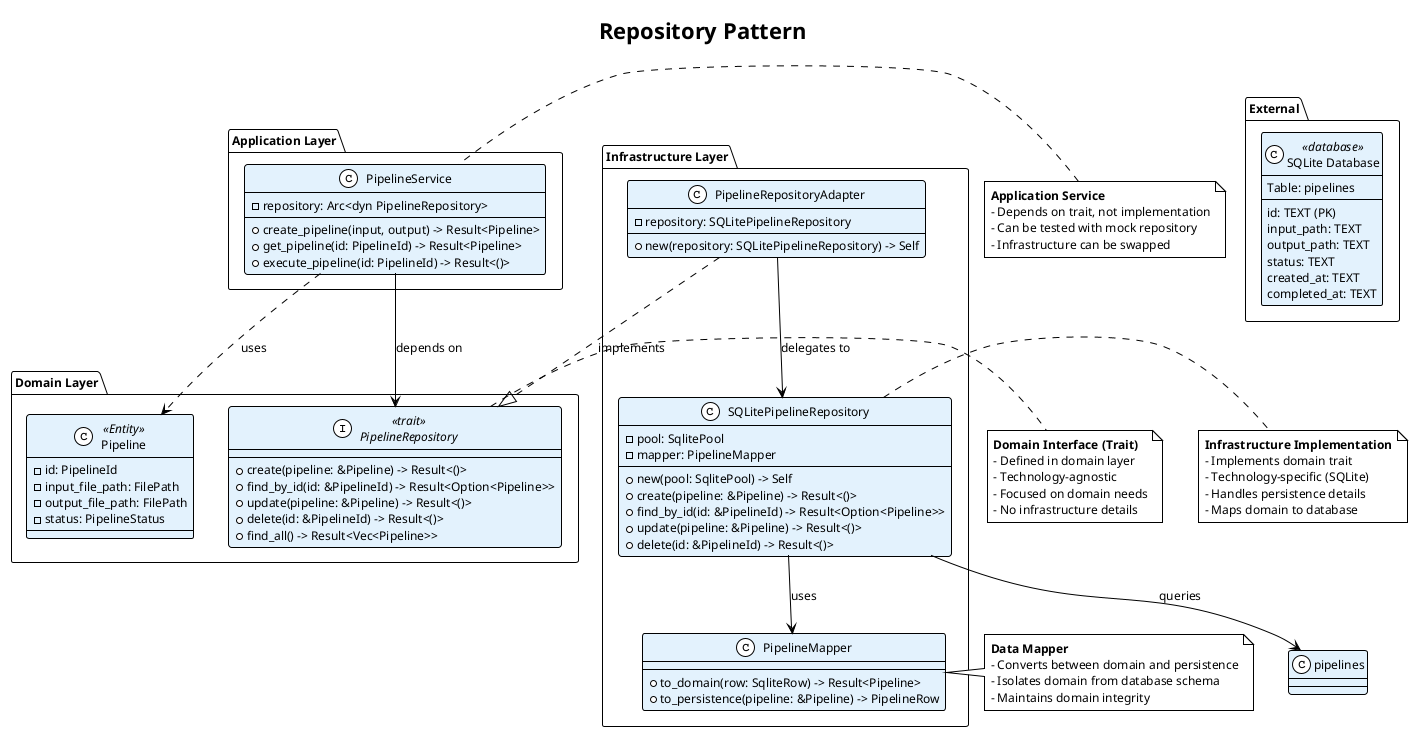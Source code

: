 @startuml repository-pattern
!theme plain
skinparam defaultFontName Arial
skinparam defaultFontSize 12
skinparam interfaceBackgroundColor #FFF3E0
skinparam classBackgroundColor #E3F2FD

title Repository Pattern

' Domain Layer
package "Domain Layer" {
  interface PipelineRepository <<trait>> {
    + create(pipeline: &Pipeline) -> Result<()>
    + find_by_id(id: &PipelineId) -> Result<Option<Pipeline>>
    + update(pipeline: &Pipeline) -> Result<()>
    + delete(id: &PipelineId) -> Result<()>
    + find_all() -> Result<Vec<Pipeline>>
  }

  class Pipeline <<Entity>> {
    - id: PipelineId
    - input_file_path: FilePath
    - output_file_path: FilePath
    - status: PipelineStatus
  }
}

' Application Layer
package "Application Layer" {
  class PipelineService {
    - repository: Arc<dyn PipelineRepository>
    --
    + create_pipeline(input, output) -> Result<Pipeline>
    + get_pipeline(id: PipelineId) -> Result<Pipeline>
    + execute_pipeline(id: PipelineId) -> Result<()>
  }
}

' Infrastructure Layer
package "Infrastructure Layer" {
  class SQLitePipelineRepository {
    - pool: SqlitePool
    - mapper: PipelineMapper
    --
    + new(pool: SqlitePool) -> Self
    + create(pipeline: &Pipeline) -> Result<()>
    + find_by_id(id: &PipelineId) -> Result<Option<Pipeline>>
    + update(pipeline: &Pipeline) -> Result<()>
    + delete(id: &PipelineId) -> Result<()>
  }

  class PipelineRepositoryAdapter {
    - repository: SQLitePipelineRepository
    --
    + new(repository: SQLitePipelineRepository) -> Self
  }

  class PipelineMapper {
    --
    + to_domain(row: SqliteRow) -> Result<Pipeline>
    + to_persistence(pipeline: &Pipeline) -> PipelineRow
  }
}

package "External" {
  class "SQLite Database" as db <<database>> {
    Table: pipelines
    --
    id: TEXT (PK)
    input_path: TEXT
    output_path: TEXT
    status: TEXT
    created_at: TEXT
    completed_at: TEXT
  }
}

' Relationships
PipelineService --> PipelineRepository : depends on
PipelineService ..> Pipeline : uses

PipelineRepositoryAdapter ..|> PipelineRepository : implements
PipelineRepositoryAdapter --> SQLitePipelineRepository : delegates to

SQLitePipelineRepository --> PipelineMapper : uses
SQLitePipelineRepository --> pipelines : queries

note right of PipelineRepository
  **Domain Interface (Trait)**
  - Defined in domain layer
  - Technology-agnostic
  - Focused on domain needs
  - No infrastructure details
end note

note right of SQLitePipelineRepository
  **Infrastructure Implementation**
  - Implements domain trait
  - Technology-specific (SQLite)
  - Handles persistence details
  - Maps domain to database
end note

note right of PipelineMapper
  **Data Mapper**
  - Converts between domain and persistence
  - Isolates domain from database schema
  - Maintains domain integrity
end note

note left of PipelineService
  **Application Service**
  - Depends on trait, not implementation
  - Can be tested with mock repository
  - Infrastructure can be swapped
end note

@enduml
